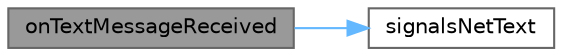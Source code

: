 digraph "onTextMessageReceived"
{
 // LATEX_PDF_SIZE
  bgcolor="transparent";
  edge [fontname=Helvetica,fontsize=10,labelfontname=Helvetica,labelfontsize=10];
  node [fontname=Helvetica,fontsize=10,shape=box,height=0.2,width=0.4];
  rankdir="LR";
  Node1 [id="Node000001",label="onTextMessageReceived",height=0.2,width=0.4,color="gray40", fillcolor="grey60", style="filled", fontcolor="black",tooltip="处理字符串消息"];
  Node1 -> Node2 [id="edge1_Node000001_Node000002",color="steelblue1",style="solid",tooltip=" "];
  Node2 [id="Node000002",label="signalsNetText",height=0.2,width=0.4,color="grey40", fillcolor="white", style="filled",URL="$class_c_web_socket_client.html#a06c29bb7134269ee237d988efca6fc12",tooltip="处理网络字符串消息"];
}

